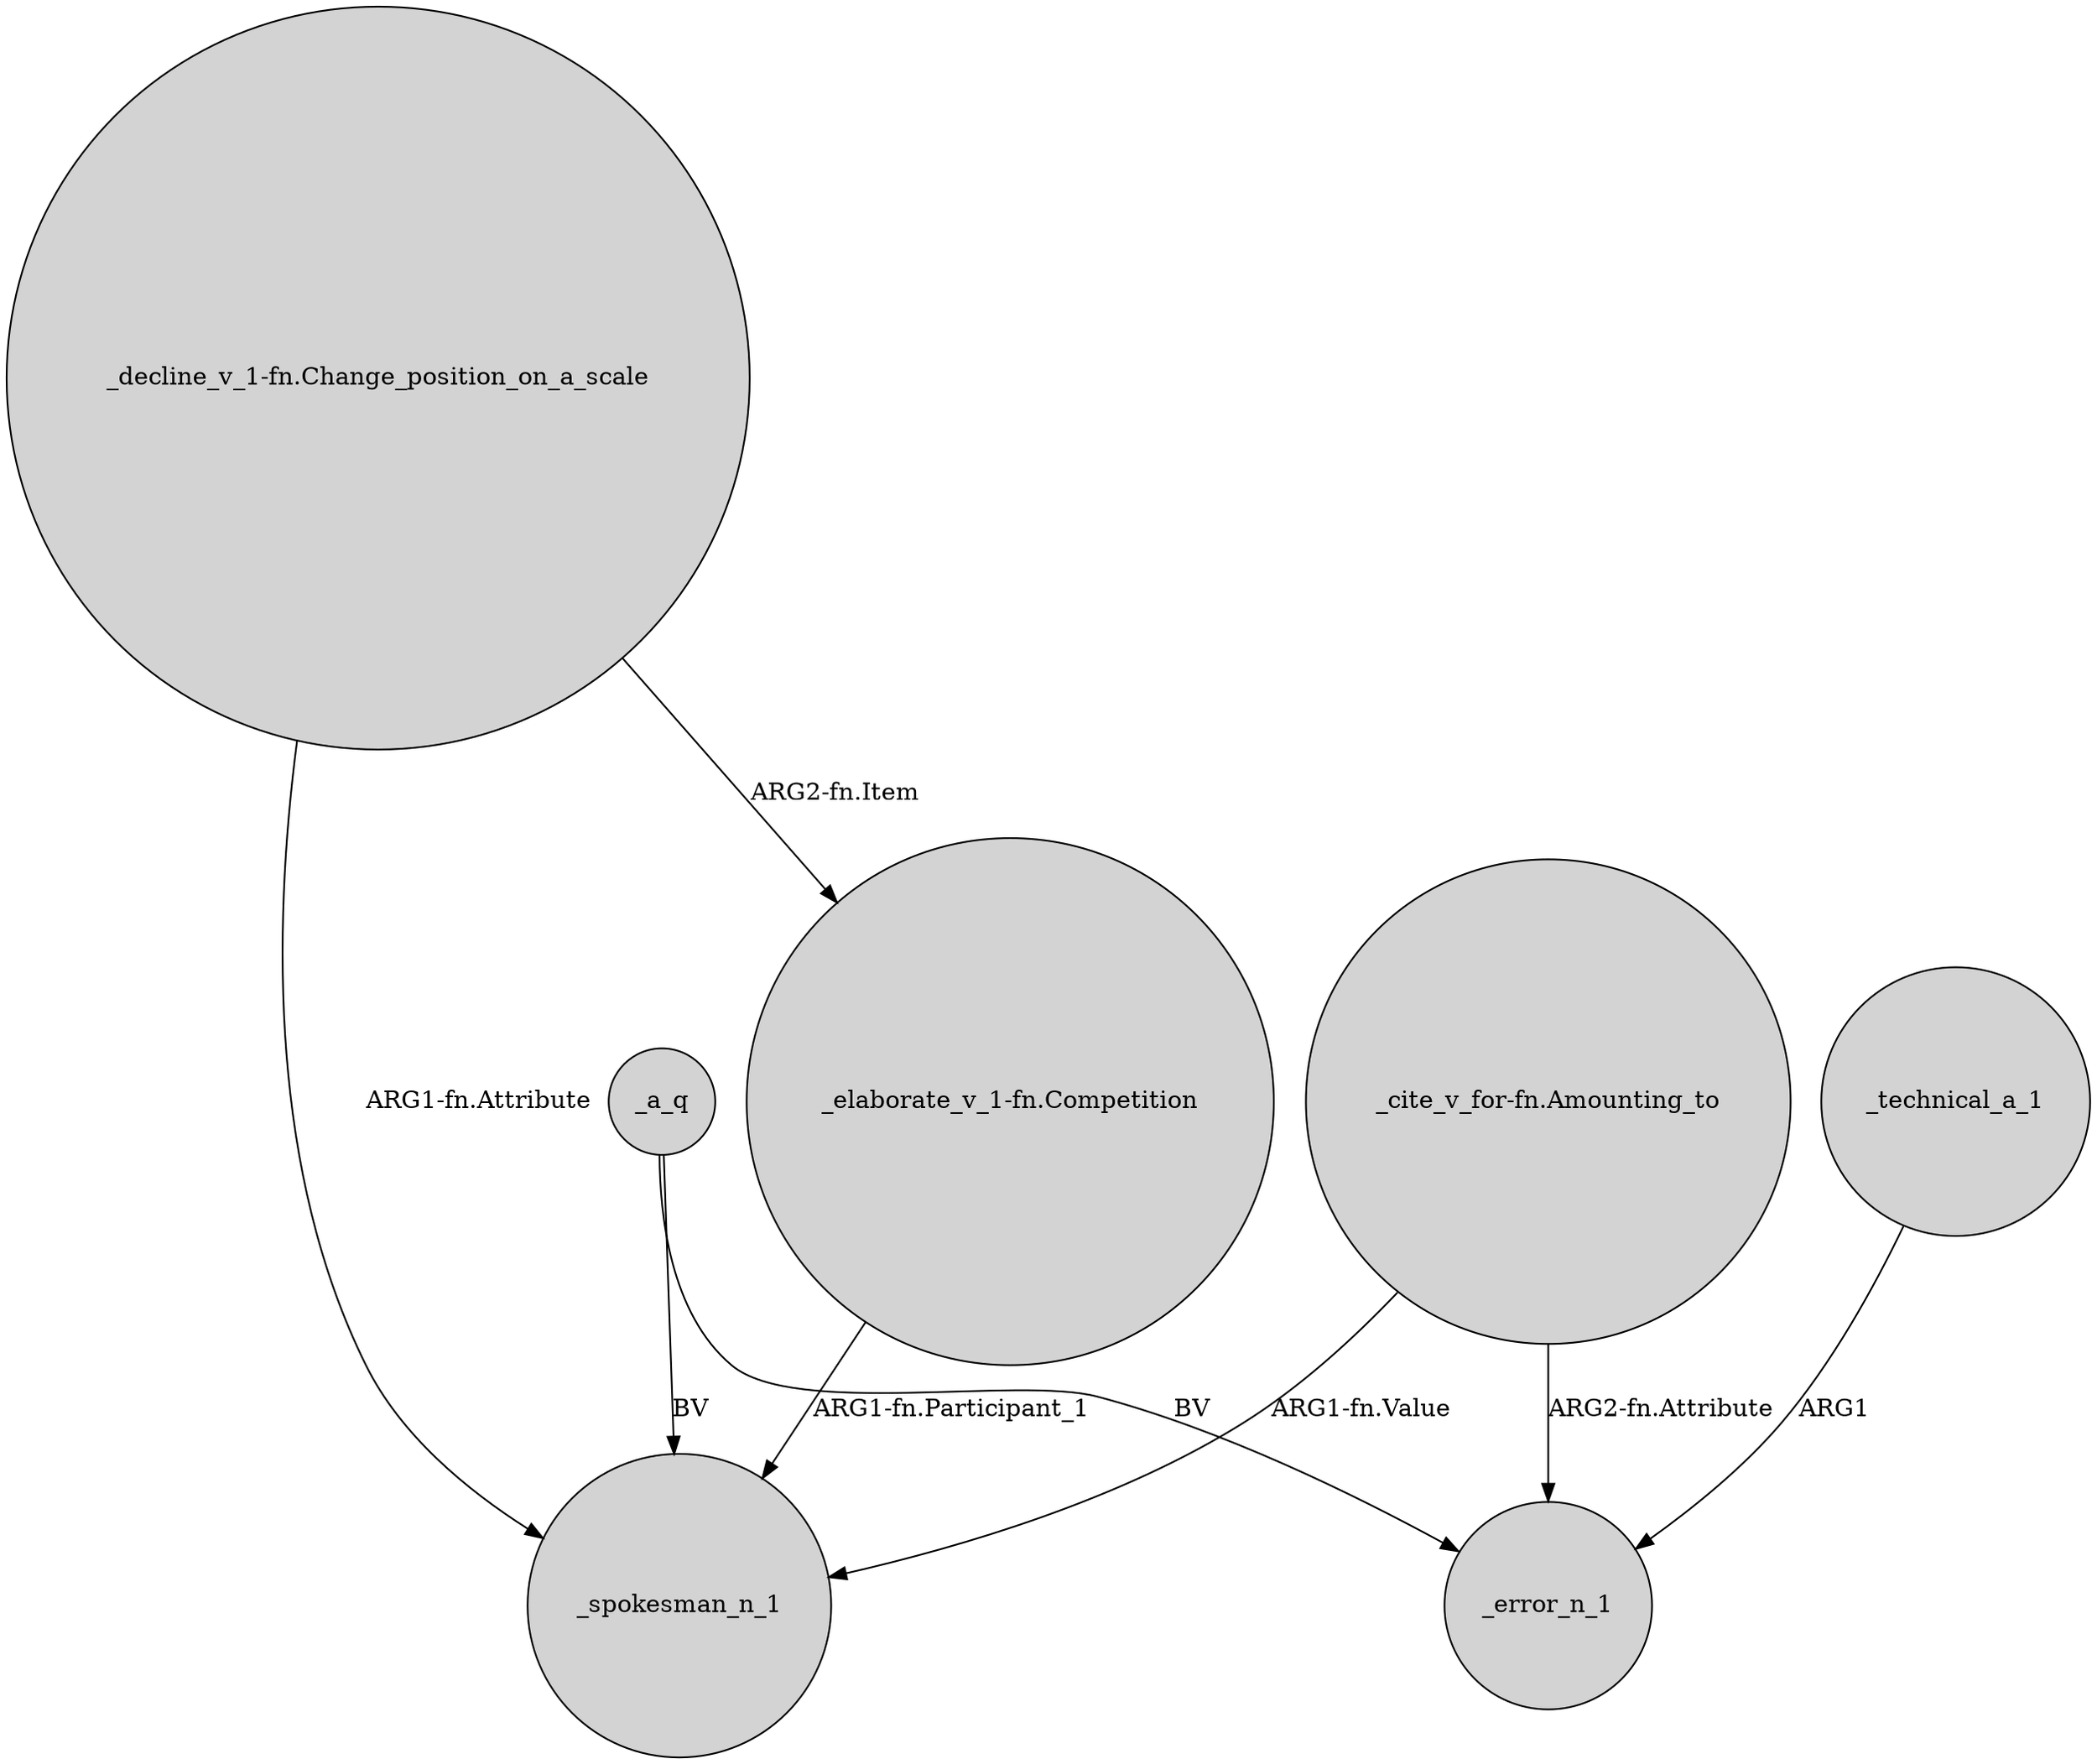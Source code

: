 digraph {
	node [shape=circle style=filled]
	"_elaborate_v_1-fn.Competition" -> _spokesman_n_1 [label="ARG1-fn.Participant_1"]
	"_cite_v_for-fn.Amounting_to" -> _spokesman_n_1 [label="ARG1-fn.Value"]
	"_decline_v_1-fn.Change_position_on_a_scale" -> _spokesman_n_1 [label="ARG1-fn.Attribute"]
	_a_q -> _spokesman_n_1 [label=BV]
	"_cite_v_for-fn.Amounting_to" -> _error_n_1 [label="ARG2-fn.Attribute"]
	_a_q -> _error_n_1 [label=BV]
	_technical_a_1 -> _error_n_1 [label=ARG1]
	"_decline_v_1-fn.Change_position_on_a_scale" -> "_elaborate_v_1-fn.Competition" [label="ARG2-fn.Item"]
}
